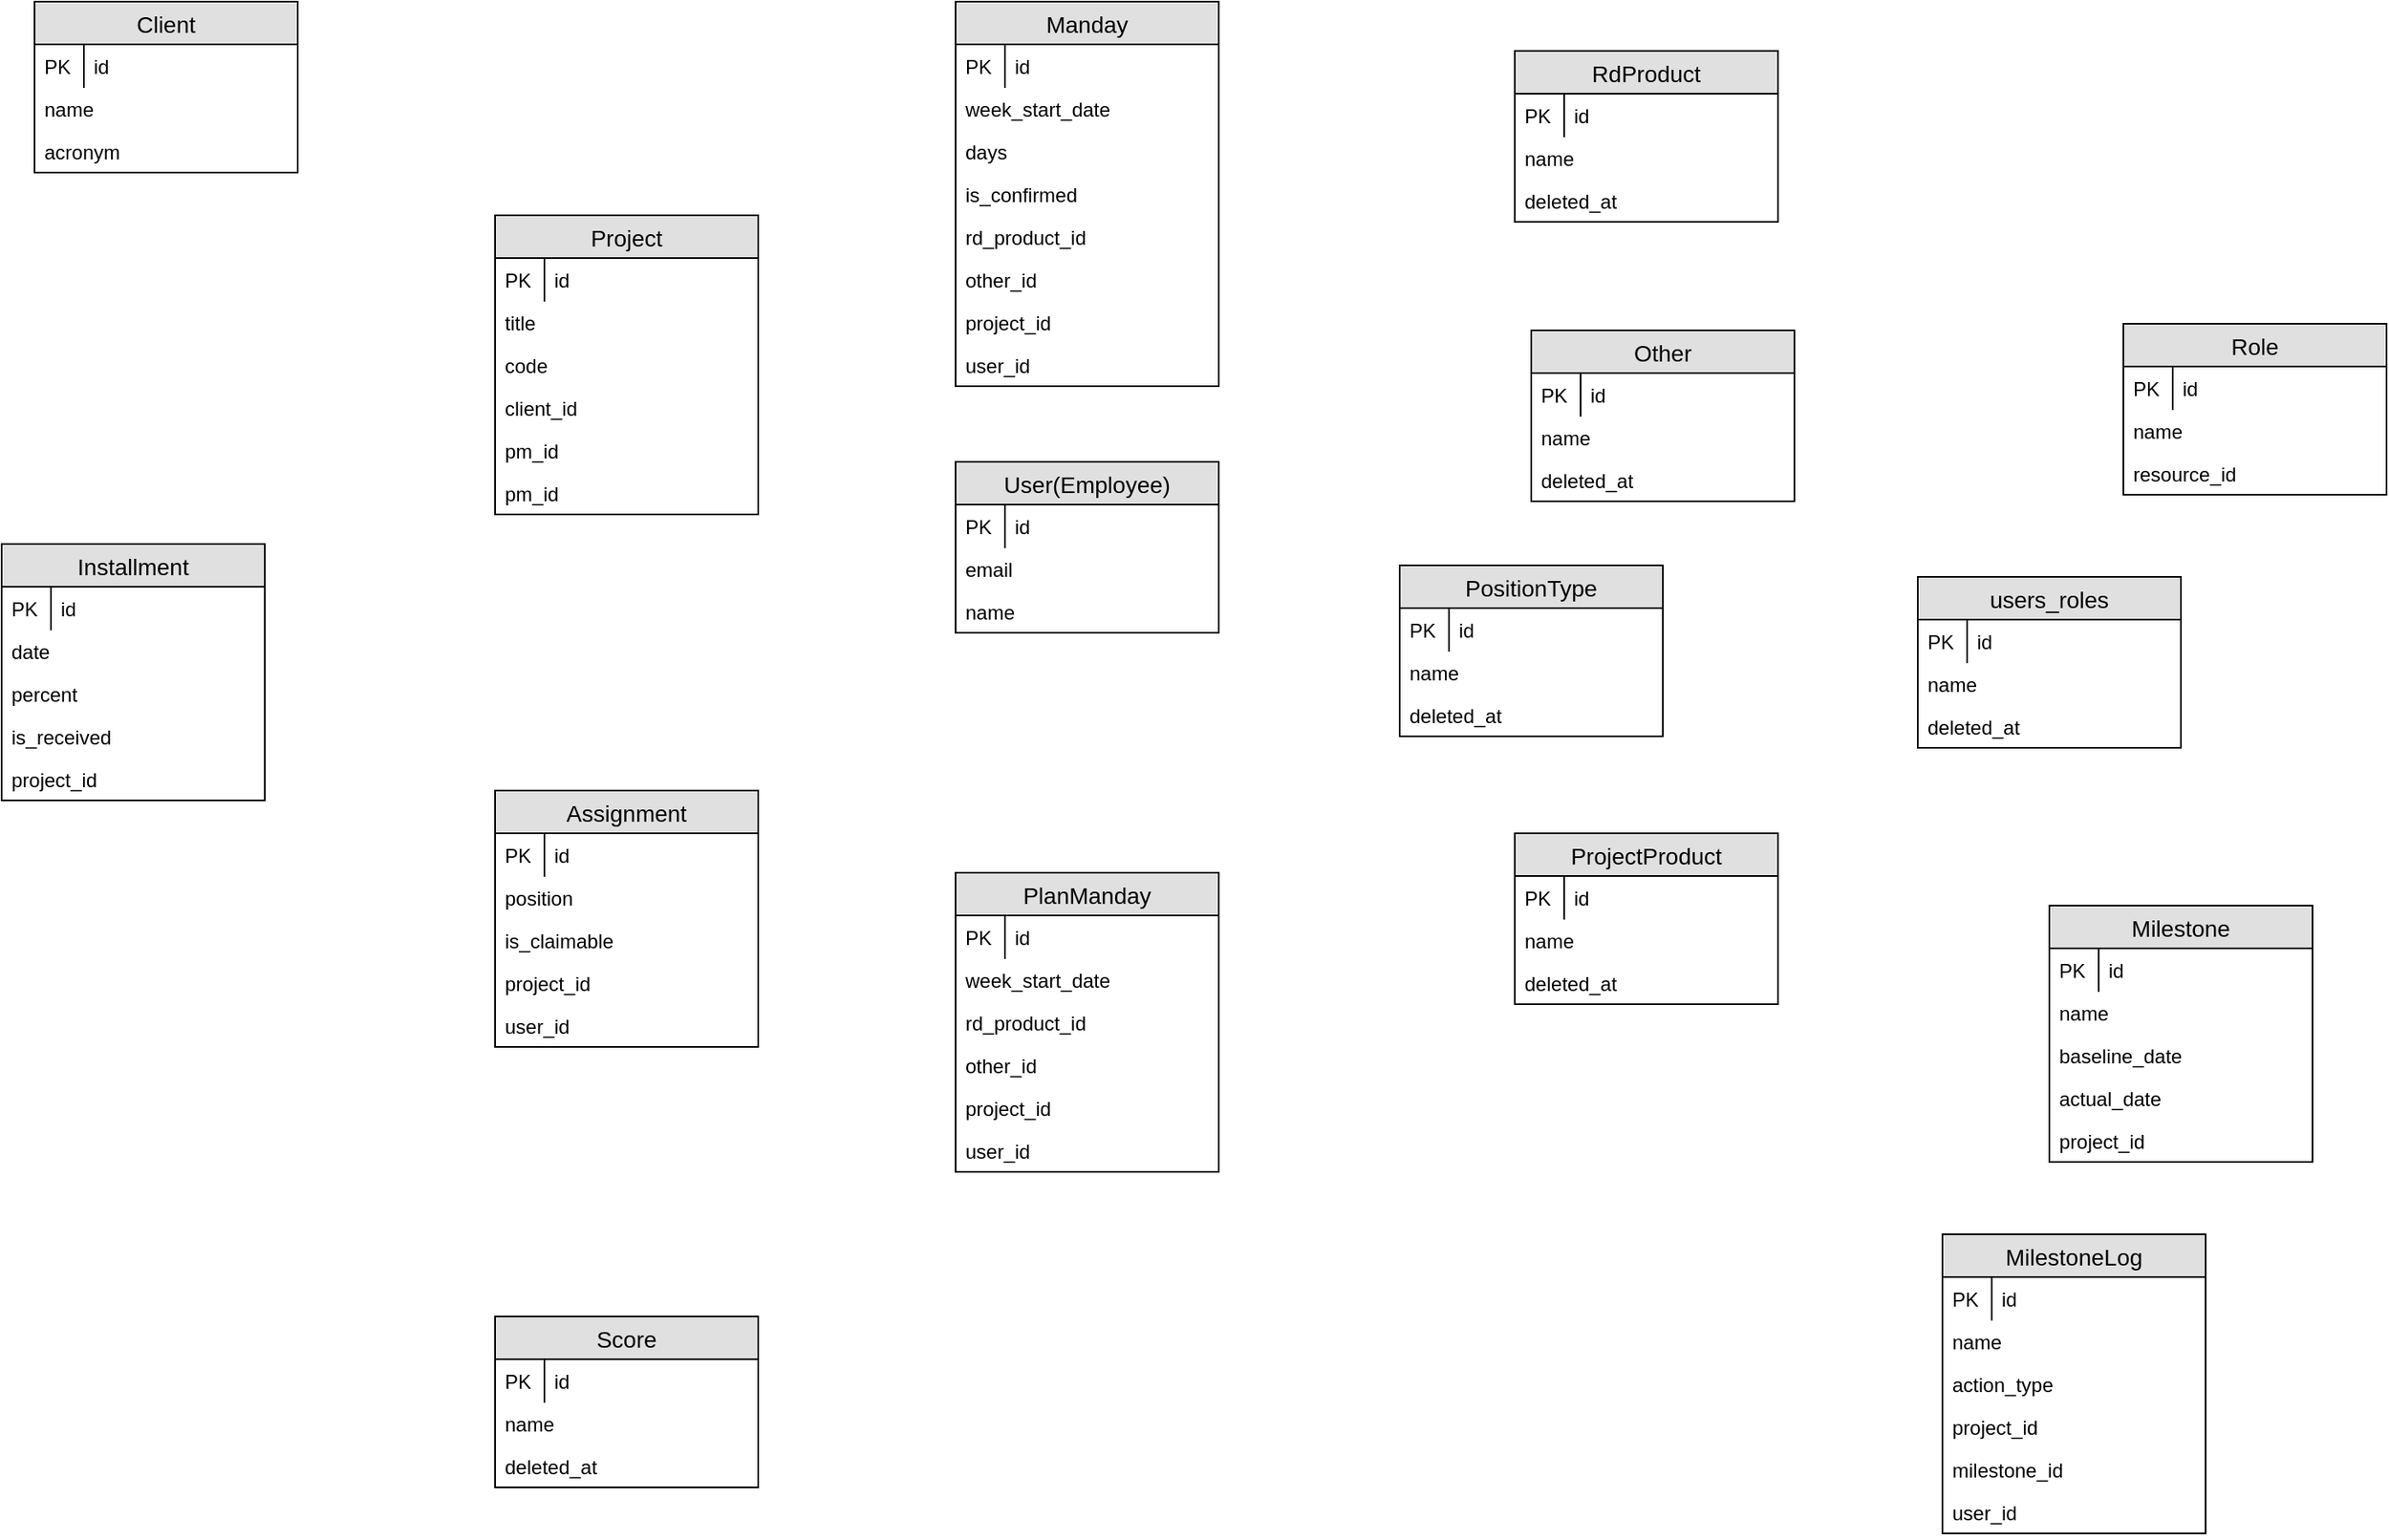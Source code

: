 <mxfile version="14.7.7" type="github">
  <diagram id="LU7qr5KETfUHQLSUwvvW" name="Page-1">
    <mxGraphModel dx="2489" dy="902" grid="1" gridSize="10" guides="1" tooltips="1" connect="1" arrows="1" fold="1" page="1" pageScale="1" pageWidth="850" pageHeight="1100" math="0" shadow="0">
      <root>
        <mxCell id="0" />
        <mxCell id="1" parent="0" />
        <mxCell id="HIGyn1x--3cgw_TzCDk_-16" value="Client" style="swimlane;fontStyle=0;childLayout=stackLayout;horizontal=1;startSize=26;fillColor=#e0e0e0;horizontalStack=0;resizeParent=1;resizeParentMax=0;resizeLast=0;collapsible=1;marginBottom=0;swimlaneFillColor=#ffffff;align=center;fontSize=14;" parent="1" vertex="1">
          <mxGeometry x="-800" y="40" width="160" height="104" as="geometry" />
        </mxCell>
        <mxCell id="HIGyn1x--3cgw_TzCDk_-17" value="id" style="shape=partialRectangle;top=0;left=0;right=0;bottom=0;align=left;verticalAlign=top;fillColor=none;spacingLeft=34;spacingRight=4;overflow=hidden;rotatable=0;points=[[0,0.5],[1,0.5]];portConstraint=eastwest;dropTarget=0;fontSize=12;" parent="HIGyn1x--3cgw_TzCDk_-16" vertex="1">
          <mxGeometry y="26" width="160" height="26" as="geometry" />
        </mxCell>
        <mxCell id="HIGyn1x--3cgw_TzCDk_-18" value="PK" style="shape=partialRectangle;top=0;left=0;bottom=0;fillColor=none;align=left;verticalAlign=top;spacingLeft=4;spacingRight=4;overflow=hidden;rotatable=0;points=[];portConstraint=eastwest;part=1;fontSize=12;" parent="HIGyn1x--3cgw_TzCDk_-17" vertex="1" connectable="0">
          <mxGeometry width="30" height="26" as="geometry" />
        </mxCell>
        <mxCell id="HIGyn1x--3cgw_TzCDk_-20" value="name" style="text;strokeColor=none;fillColor=none;spacingLeft=4;spacingRight=4;overflow=hidden;rotatable=0;points=[[0,0.5],[1,0.5]];portConstraint=eastwest;fontSize=12;" parent="HIGyn1x--3cgw_TzCDk_-16" vertex="1">
          <mxGeometry y="52" width="160" height="26" as="geometry" />
        </mxCell>
        <mxCell id="HIGyn1x--3cgw_TzCDk_-21" value="acronym" style="text;strokeColor=none;fillColor=none;spacingLeft=4;spacingRight=4;overflow=hidden;rotatable=0;points=[[0,0.5],[1,0.5]];portConstraint=eastwest;fontSize=12;" parent="HIGyn1x--3cgw_TzCDk_-16" vertex="1">
          <mxGeometry y="78" width="160" height="26" as="geometry" />
        </mxCell>
        <mxCell id="HIGyn1x--3cgw_TzCDk_-22" value="Project" style="swimlane;fontStyle=0;childLayout=stackLayout;horizontal=1;startSize=26;fillColor=#e0e0e0;horizontalStack=0;resizeParent=1;resizeParentMax=0;resizeLast=0;collapsible=1;marginBottom=0;swimlaneFillColor=#ffffff;align=center;fontSize=14;" parent="1" vertex="1">
          <mxGeometry x="-520" y="170" width="160" height="182" as="geometry" />
        </mxCell>
        <mxCell id="HIGyn1x--3cgw_TzCDk_-23" value="id" style="shape=partialRectangle;top=0;left=0;right=0;bottom=0;align=left;verticalAlign=top;fillColor=none;spacingLeft=34;spacingRight=4;overflow=hidden;rotatable=0;points=[[0,0.5],[1,0.5]];portConstraint=eastwest;dropTarget=0;fontSize=12;" parent="HIGyn1x--3cgw_TzCDk_-22" vertex="1">
          <mxGeometry y="26" width="160" height="26" as="geometry" />
        </mxCell>
        <mxCell id="HIGyn1x--3cgw_TzCDk_-24" value="PK" style="shape=partialRectangle;top=0;left=0;bottom=0;fillColor=none;align=left;verticalAlign=top;spacingLeft=4;spacingRight=4;overflow=hidden;rotatable=0;points=[];portConstraint=eastwest;part=1;fontSize=12;" parent="HIGyn1x--3cgw_TzCDk_-23" vertex="1" connectable="0">
          <mxGeometry width="30" height="26" as="geometry" />
        </mxCell>
        <mxCell id="HIGyn1x--3cgw_TzCDk_-25" value="title" style="text;strokeColor=none;fillColor=none;spacingLeft=4;spacingRight=4;overflow=hidden;rotatable=0;points=[[0,0.5],[1,0.5]];portConstraint=eastwest;fontSize=12;" parent="HIGyn1x--3cgw_TzCDk_-22" vertex="1">
          <mxGeometry y="52" width="160" height="26" as="geometry" />
        </mxCell>
        <mxCell id="KQWjIB-WpiB4UK7LnrpQ-69" value="code" style="text;strokeColor=none;fillColor=none;spacingLeft=4;spacingRight=4;overflow=hidden;rotatable=0;points=[[0,0.5],[1,0.5]];portConstraint=eastwest;fontSize=12;" vertex="1" parent="HIGyn1x--3cgw_TzCDk_-22">
          <mxGeometry y="78" width="160" height="26" as="geometry" />
        </mxCell>
        <mxCell id="HIGyn1x--3cgw_TzCDk_-26" value="client_id" style="text;strokeColor=none;fillColor=none;spacingLeft=4;spacingRight=4;overflow=hidden;rotatable=0;points=[[0,0.5],[1,0.5]];portConstraint=eastwest;fontSize=12;" parent="HIGyn1x--3cgw_TzCDk_-22" vertex="1">
          <mxGeometry y="104" width="160" height="26" as="geometry" />
        </mxCell>
        <mxCell id="KQWjIB-WpiB4UK7LnrpQ-128" value="pm_id" style="text;strokeColor=none;fillColor=none;spacingLeft=4;spacingRight=4;overflow=hidden;rotatable=0;points=[[0,0.5],[1,0.5]];portConstraint=eastwest;fontSize=12;" vertex="1" parent="HIGyn1x--3cgw_TzCDk_-22">
          <mxGeometry y="130" width="160" height="26" as="geometry" />
        </mxCell>
        <mxCell id="KQWjIB-WpiB4UK7LnrpQ-129" value="pm_id" style="text;strokeColor=none;fillColor=none;spacingLeft=4;spacingRight=4;overflow=hidden;rotatable=0;points=[[0,0.5],[1,0.5]];portConstraint=eastwest;fontSize=12;" vertex="1" parent="HIGyn1x--3cgw_TzCDk_-22">
          <mxGeometry y="156" width="160" height="26" as="geometry" />
        </mxCell>
        <mxCell id="HIGyn1x--3cgw_TzCDk_-27" value="User(Employee)" style="swimlane;fontStyle=0;childLayout=stackLayout;horizontal=1;startSize=26;fillColor=#e0e0e0;horizontalStack=0;resizeParent=1;resizeParentMax=0;resizeLast=0;collapsible=1;marginBottom=0;swimlaneFillColor=#ffffff;align=center;fontSize=14;" parent="1" vertex="1">
          <mxGeometry x="-240" y="320" width="160" height="104" as="geometry" />
        </mxCell>
        <mxCell id="HIGyn1x--3cgw_TzCDk_-28" value="id" style="shape=partialRectangle;top=0;left=0;right=0;bottom=0;align=left;verticalAlign=top;fillColor=none;spacingLeft=34;spacingRight=4;overflow=hidden;rotatable=0;points=[[0,0.5],[1,0.5]];portConstraint=eastwest;dropTarget=0;fontSize=12;" parent="HIGyn1x--3cgw_TzCDk_-27" vertex="1">
          <mxGeometry y="26" width="160" height="26" as="geometry" />
        </mxCell>
        <mxCell id="HIGyn1x--3cgw_TzCDk_-29" value="PK" style="shape=partialRectangle;top=0;left=0;bottom=0;fillColor=none;align=left;verticalAlign=top;spacingLeft=4;spacingRight=4;overflow=hidden;rotatable=0;points=[];portConstraint=eastwest;part=1;fontSize=12;" parent="HIGyn1x--3cgw_TzCDk_-28" vertex="1" connectable="0">
          <mxGeometry width="30" height="26" as="geometry" />
        </mxCell>
        <mxCell id="HIGyn1x--3cgw_TzCDk_-30" value="email" style="text;strokeColor=none;fillColor=none;spacingLeft=4;spacingRight=4;overflow=hidden;rotatable=0;points=[[0,0.5],[1,0.5]];portConstraint=eastwest;fontSize=12;" parent="HIGyn1x--3cgw_TzCDk_-27" vertex="1">
          <mxGeometry y="52" width="160" height="26" as="geometry" />
        </mxCell>
        <mxCell id="KQWjIB-WpiB4UK7LnrpQ-70" value="name" style="text;strokeColor=none;fillColor=none;spacingLeft=4;spacingRight=4;overflow=hidden;rotatable=0;points=[[0,0.5],[1,0.5]];portConstraint=eastwest;fontSize=12;" vertex="1" parent="HIGyn1x--3cgw_TzCDk_-27">
          <mxGeometry y="78" width="160" height="26" as="geometry" />
        </mxCell>
        <mxCell id="HIGyn1x--3cgw_TzCDk_-32" value="Installment" style="swimlane;fontStyle=0;childLayout=stackLayout;horizontal=1;startSize=26;fillColor=#e0e0e0;horizontalStack=0;resizeParent=1;resizeParentMax=0;resizeLast=0;collapsible=1;marginBottom=0;swimlaneFillColor=#ffffff;align=center;fontSize=14;" parent="1" vertex="1">
          <mxGeometry x="-820" y="370" width="160" height="156" as="geometry" />
        </mxCell>
        <mxCell id="HIGyn1x--3cgw_TzCDk_-33" value="id" style="shape=partialRectangle;top=0;left=0;right=0;bottom=0;align=left;verticalAlign=top;fillColor=none;spacingLeft=34;spacingRight=4;overflow=hidden;rotatable=0;points=[[0,0.5],[1,0.5]];portConstraint=eastwest;dropTarget=0;fontSize=12;" parent="HIGyn1x--3cgw_TzCDk_-32" vertex="1">
          <mxGeometry y="26" width="160" height="26" as="geometry" />
        </mxCell>
        <mxCell id="HIGyn1x--3cgw_TzCDk_-34" value="PK" style="shape=partialRectangle;top=0;left=0;bottom=0;fillColor=none;align=left;verticalAlign=top;spacingLeft=4;spacingRight=4;overflow=hidden;rotatable=0;points=[];portConstraint=eastwest;part=1;fontSize=12;" parent="HIGyn1x--3cgw_TzCDk_-33" vertex="1" connectable="0">
          <mxGeometry width="30" height="26" as="geometry" />
        </mxCell>
        <mxCell id="HIGyn1x--3cgw_TzCDk_-35" value="date" style="text;strokeColor=none;fillColor=none;spacingLeft=4;spacingRight=4;overflow=hidden;rotatable=0;points=[[0,0.5],[1,0.5]];portConstraint=eastwest;fontSize=12;" parent="HIGyn1x--3cgw_TzCDk_-32" vertex="1">
          <mxGeometry y="52" width="160" height="26" as="geometry" />
        </mxCell>
        <mxCell id="HIGyn1x--3cgw_TzCDk_-41" value="percent" style="text;strokeColor=none;fillColor=none;spacingLeft=4;spacingRight=4;overflow=hidden;rotatable=0;points=[[0,0.5],[1,0.5]];portConstraint=eastwest;fontSize=12;" parent="HIGyn1x--3cgw_TzCDk_-32" vertex="1">
          <mxGeometry y="78" width="160" height="26" as="geometry" />
        </mxCell>
        <mxCell id="KQWjIB-WpiB4UK7LnrpQ-130" value="is_received" style="text;strokeColor=none;fillColor=none;spacingLeft=4;spacingRight=4;overflow=hidden;rotatable=0;points=[[0,0.5],[1,0.5]];portConstraint=eastwest;fontSize=12;" vertex="1" parent="HIGyn1x--3cgw_TzCDk_-32">
          <mxGeometry y="104" width="160" height="26" as="geometry" />
        </mxCell>
        <mxCell id="G09FR3u84GHXjlmWy315-1" value="project_id" style="text;strokeColor=none;fillColor=none;spacingLeft=4;spacingRight=4;overflow=hidden;rotatable=0;points=[[0,0.5],[1,0.5]];portConstraint=eastwest;fontSize=12;" parent="HIGyn1x--3cgw_TzCDk_-32" vertex="1">
          <mxGeometry y="130" width="160" height="26" as="geometry" />
        </mxCell>
        <mxCell id="HIGyn1x--3cgw_TzCDk_-43" value="Manday" style="swimlane;fontStyle=0;childLayout=stackLayout;horizontal=1;startSize=26;fillColor=#e0e0e0;horizontalStack=0;resizeParent=1;resizeParentMax=0;resizeLast=0;collapsible=1;marginBottom=0;swimlaneFillColor=#ffffff;align=center;fontSize=14;" parent="1" vertex="1">
          <mxGeometry x="-240" y="40" width="160" height="234" as="geometry" />
        </mxCell>
        <mxCell id="HIGyn1x--3cgw_TzCDk_-44" value="id" style="shape=partialRectangle;top=0;left=0;right=0;bottom=0;align=left;verticalAlign=top;fillColor=none;spacingLeft=34;spacingRight=4;overflow=hidden;rotatable=0;points=[[0,0.5],[1,0.5]];portConstraint=eastwest;dropTarget=0;fontSize=12;" parent="HIGyn1x--3cgw_TzCDk_-43" vertex="1">
          <mxGeometry y="26" width="160" height="26" as="geometry" />
        </mxCell>
        <mxCell id="HIGyn1x--3cgw_TzCDk_-45" value="PK" style="shape=partialRectangle;top=0;left=0;bottom=0;fillColor=none;align=left;verticalAlign=top;spacingLeft=4;spacingRight=4;overflow=hidden;rotatable=0;points=[];portConstraint=eastwest;part=1;fontSize=12;" parent="HIGyn1x--3cgw_TzCDk_-44" vertex="1" connectable="0">
          <mxGeometry width="30" height="26" as="geometry" />
        </mxCell>
        <mxCell id="HIGyn1x--3cgw_TzCDk_-46" value="week_start_date" style="text;strokeColor=none;fillColor=none;spacingLeft=4;spacingRight=4;overflow=hidden;rotatable=0;points=[[0,0.5],[1,0.5]];portConstraint=eastwest;fontSize=12;" parent="HIGyn1x--3cgw_TzCDk_-43" vertex="1">
          <mxGeometry y="52" width="160" height="26" as="geometry" />
        </mxCell>
        <mxCell id="KQWjIB-WpiB4UK7LnrpQ-131" value="days" style="text;strokeColor=none;fillColor=none;spacingLeft=4;spacingRight=4;overflow=hidden;rotatable=0;points=[[0,0.5],[1,0.5]];portConstraint=eastwest;fontSize=12;" vertex="1" parent="HIGyn1x--3cgw_TzCDk_-43">
          <mxGeometry y="78" width="160" height="26" as="geometry" />
        </mxCell>
        <mxCell id="KQWjIB-WpiB4UK7LnrpQ-132" value="is_confirmed" style="text;strokeColor=none;fillColor=none;spacingLeft=4;spacingRight=4;overflow=hidden;rotatable=0;points=[[0,0.5],[1,0.5]];portConstraint=eastwest;fontSize=12;" vertex="1" parent="HIGyn1x--3cgw_TzCDk_-43">
          <mxGeometry y="104" width="160" height="26" as="geometry" />
        </mxCell>
        <mxCell id="HIGyn1x--3cgw_TzCDk_-47" value="rd_product_id" style="text;strokeColor=none;fillColor=none;spacingLeft=4;spacingRight=4;overflow=hidden;rotatable=0;points=[[0,0.5],[1,0.5]];portConstraint=eastwest;fontSize=12;" parent="HIGyn1x--3cgw_TzCDk_-43" vertex="1">
          <mxGeometry y="130" width="160" height="26" as="geometry" />
        </mxCell>
        <mxCell id="KQWjIB-WpiB4UK7LnrpQ-72" value="other_id" style="text;strokeColor=none;fillColor=none;spacingLeft=4;spacingRight=4;overflow=hidden;rotatable=0;points=[[0,0.5],[1,0.5]];portConstraint=eastwest;fontSize=12;" vertex="1" parent="HIGyn1x--3cgw_TzCDk_-43">
          <mxGeometry y="156" width="160" height="26" as="geometry" />
        </mxCell>
        <mxCell id="HIGyn1x--3cgw_TzCDk_-48" value="project_id" style="text;strokeColor=none;fillColor=none;spacingLeft=4;spacingRight=4;overflow=hidden;rotatable=0;points=[[0,0.5],[1,0.5]];portConstraint=eastwest;fontSize=12;" parent="HIGyn1x--3cgw_TzCDk_-43" vertex="1">
          <mxGeometry y="182" width="160" height="26" as="geometry" />
        </mxCell>
        <mxCell id="HIGyn1x--3cgw_TzCDk_-51" value="user_id" style="text;strokeColor=none;fillColor=none;spacingLeft=4;spacingRight=4;overflow=hidden;rotatable=0;points=[[0,0.5],[1,0.5]];portConstraint=eastwest;fontSize=12;" parent="HIGyn1x--3cgw_TzCDk_-43" vertex="1">
          <mxGeometry y="208" width="160" height="26" as="geometry" />
        </mxCell>
        <mxCell id="HIGyn1x--3cgw_TzCDk_-55" value="Assignment" style="swimlane;fontStyle=0;childLayout=stackLayout;horizontal=1;startSize=26;fillColor=#e0e0e0;horizontalStack=0;resizeParent=1;resizeParentMax=0;resizeLast=0;collapsible=1;marginBottom=0;swimlaneFillColor=#ffffff;align=center;fontSize=14;" parent="1" vertex="1">
          <mxGeometry x="-520" y="520" width="160" height="156" as="geometry" />
        </mxCell>
        <mxCell id="HIGyn1x--3cgw_TzCDk_-56" value="id" style="shape=partialRectangle;top=0;left=0;right=0;bottom=0;align=left;verticalAlign=top;fillColor=none;spacingLeft=34;spacingRight=4;overflow=hidden;rotatable=0;points=[[0,0.5],[1,0.5]];portConstraint=eastwest;dropTarget=0;fontSize=12;" parent="HIGyn1x--3cgw_TzCDk_-55" vertex="1">
          <mxGeometry y="26" width="160" height="26" as="geometry" />
        </mxCell>
        <mxCell id="HIGyn1x--3cgw_TzCDk_-57" value="PK" style="shape=partialRectangle;top=0;left=0;bottom=0;fillColor=none;align=left;verticalAlign=top;spacingLeft=4;spacingRight=4;overflow=hidden;rotatable=0;points=[];portConstraint=eastwest;part=1;fontSize=12;" parent="HIGyn1x--3cgw_TzCDk_-56" vertex="1" connectable="0">
          <mxGeometry width="30" height="26" as="geometry" />
        </mxCell>
        <mxCell id="HIGyn1x--3cgw_TzCDk_-58" value="position" style="text;strokeColor=none;fillColor=none;spacingLeft=4;spacingRight=4;overflow=hidden;rotatable=0;points=[[0,0.5],[1,0.5]];portConstraint=eastwest;fontSize=12;" parent="HIGyn1x--3cgw_TzCDk_-55" vertex="1">
          <mxGeometry y="52" width="160" height="26" as="geometry" />
        </mxCell>
        <mxCell id="KQWjIB-WpiB4UK7LnrpQ-71" value="is_claimable" style="text;strokeColor=none;fillColor=none;spacingLeft=4;spacingRight=4;overflow=hidden;rotatable=0;points=[[0,0.5],[1,0.5]];portConstraint=eastwest;fontSize=12;" vertex="1" parent="HIGyn1x--3cgw_TzCDk_-55">
          <mxGeometry y="78" width="160" height="26" as="geometry" />
        </mxCell>
        <mxCell id="HIGyn1x--3cgw_TzCDk_-60" value="project_id" style="text;strokeColor=none;fillColor=none;spacingLeft=4;spacingRight=4;overflow=hidden;rotatable=0;points=[[0,0.5],[1,0.5]];portConstraint=eastwest;fontSize=12;" parent="HIGyn1x--3cgw_TzCDk_-55" vertex="1">
          <mxGeometry y="104" width="160" height="26" as="geometry" />
        </mxCell>
        <mxCell id="HIGyn1x--3cgw_TzCDk_-61" value="user_id" style="text;strokeColor=none;fillColor=none;spacingLeft=4;spacingRight=4;overflow=hidden;rotatable=0;points=[[0,0.5],[1,0.5]];portConstraint=eastwest;fontSize=12;" parent="HIGyn1x--3cgw_TzCDk_-55" vertex="1">
          <mxGeometry y="130" width="160" height="26" as="geometry" />
        </mxCell>
        <mxCell id="KQWjIB-WpiB4UK7LnrpQ-73" value="PlanManday" style="swimlane;fontStyle=0;childLayout=stackLayout;horizontal=1;startSize=26;fillColor=#e0e0e0;horizontalStack=0;resizeParent=1;resizeParentMax=0;resizeLast=0;collapsible=1;marginBottom=0;swimlaneFillColor=#ffffff;align=center;fontSize=14;" vertex="1" parent="1">
          <mxGeometry x="-240" y="570" width="160" height="182" as="geometry" />
        </mxCell>
        <mxCell id="KQWjIB-WpiB4UK7LnrpQ-74" value="id" style="shape=partialRectangle;top=0;left=0;right=0;bottom=0;align=left;verticalAlign=top;fillColor=none;spacingLeft=34;spacingRight=4;overflow=hidden;rotatable=0;points=[[0,0.5],[1,0.5]];portConstraint=eastwest;dropTarget=0;fontSize=12;" vertex="1" parent="KQWjIB-WpiB4UK7LnrpQ-73">
          <mxGeometry y="26" width="160" height="26" as="geometry" />
        </mxCell>
        <mxCell id="KQWjIB-WpiB4UK7LnrpQ-75" value="PK" style="shape=partialRectangle;top=0;left=0;bottom=0;fillColor=none;align=left;verticalAlign=top;spacingLeft=4;spacingRight=4;overflow=hidden;rotatable=0;points=[];portConstraint=eastwest;part=1;fontSize=12;" vertex="1" connectable="0" parent="KQWjIB-WpiB4UK7LnrpQ-74">
          <mxGeometry width="30" height="26" as="geometry" />
        </mxCell>
        <mxCell id="KQWjIB-WpiB4UK7LnrpQ-76" value="week_start_date" style="text;strokeColor=none;fillColor=none;spacingLeft=4;spacingRight=4;overflow=hidden;rotatable=0;points=[[0,0.5],[1,0.5]];portConstraint=eastwest;fontSize=12;" vertex="1" parent="KQWjIB-WpiB4UK7LnrpQ-73">
          <mxGeometry y="52" width="160" height="26" as="geometry" />
        </mxCell>
        <mxCell id="KQWjIB-WpiB4UK7LnrpQ-77" value="rd_product_id" style="text;strokeColor=none;fillColor=none;spacingLeft=4;spacingRight=4;overflow=hidden;rotatable=0;points=[[0,0.5],[1,0.5]];portConstraint=eastwest;fontSize=12;" vertex="1" parent="KQWjIB-WpiB4UK7LnrpQ-73">
          <mxGeometry y="78" width="160" height="26" as="geometry" />
        </mxCell>
        <mxCell id="KQWjIB-WpiB4UK7LnrpQ-78" value="other_id" style="text;strokeColor=none;fillColor=none;spacingLeft=4;spacingRight=4;overflow=hidden;rotatable=0;points=[[0,0.5],[1,0.5]];portConstraint=eastwest;fontSize=12;" vertex="1" parent="KQWjIB-WpiB4UK7LnrpQ-73">
          <mxGeometry y="104" width="160" height="26" as="geometry" />
        </mxCell>
        <mxCell id="KQWjIB-WpiB4UK7LnrpQ-79" value="project_id" style="text;strokeColor=none;fillColor=none;spacingLeft=4;spacingRight=4;overflow=hidden;rotatable=0;points=[[0,0.5],[1,0.5]];portConstraint=eastwest;fontSize=12;" vertex="1" parent="KQWjIB-WpiB4UK7LnrpQ-73">
          <mxGeometry y="130" width="160" height="26" as="geometry" />
        </mxCell>
        <mxCell id="KQWjIB-WpiB4UK7LnrpQ-80" value="user_id" style="text;strokeColor=none;fillColor=none;spacingLeft=4;spacingRight=4;overflow=hidden;rotatable=0;points=[[0,0.5],[1,0.5]];portConstraint=eastwest;fontSize=12;" vertex="1" parent="KQWjIB-WpiB4UK7LnrpQ-73">
          <mxGeometry y="156" width="160" height="26" as="geometry" />
        </mxCell>
        <mxCell id="KQWjIB-WpiB4UK7LnrpQ-81" value="RdProduct" style="swimlane;fontStyle=0;childLayout=stackLayout;horizontal=1;startSize=26;fillColor=#e0e0e0;horizontalStack=0;resizeParent=1;resizeParentMax=0;resizeLast=0;collapsible=1;marginBottom=0;swimlaneFillColor=#ffffff;align=center;fontSize=14;" vertex="1" parent="1">
          <mxGeometry x="100" y="70" width="160" height="104" as="geometry" />
        </mxCell>
        <mxCell id="KQWjIB-WpiB4UK7LnrpQ-82" value="id" style="shape=partialRectangle;top=0;left=0;right=0;bottom=0;align=left;verticalAlign=top;fillColor=none;spacingLeft=34;spacingRight=4;overflow=hidden;rotatable=0;points=[[0,0.5],[1,0.5]];portConstraint=eastwest;dropTarget=0;fontSize=12;" vertex="1" parent="KQWjIB-WpiB4UK7LnrpQ-81">
          <mxGeometry y="26" width="160" height="26" as="geometry" />
        </mxCell>
        <mxCell id="KQWjIB-WpiB4UK7LnrpQ-83" value="PK" style="shape=partialRectangle;top=0;left=0;bottom=0;fillColor=none;align=left;verticalAlign=top;spacingLeft=4;spacingRight=4;overflow=hidden;rotatable=0;points=[];portConstraint=eastwest;part=1;fontSize=12;" vertex="1" connectable="0" parent="KQWjIB-WpiB4UK7LnrpQ-82">
          <mxGeometry width="30" height="26" as="geometry" />
        </mxCell>
        <mxCell id="KQWjIB-WpiB4UK7LnrpQ-84" value="name" style="text;strokeColor=none;fillColor=none;spacingLeft=4;spacingRight=4;overflow=hidden;rotatable=0;points=[[0,0.5],[1,0.5]];portConstraint=eastwest;fontSize=12;" vertex="1" parent="KQWjIB-WpiB4UK7LnrpQ-81">
          <mxGeometry y="52" width="160" height="26" as="geometry" />
        </mxCell>
        <mxCell id="KQWjIB-WpiB4UK7LnrpQ-85" value="deleted_at" style="text;strokeColor=none;fillColor=none;spacingLeft=4;spacingRight=4;overflow=hidden;rotatable=0;points=[[0,0.5],[1,0.5]];portConstraint=eastwest;fontSize=12;" vertex="1" parent="KQWjIB-WpiB4UK7LnrpQ-81">
          <mxGeometry y="78" width="160" height="26" as="geometry" />
        </mxCell>
        <mxCell id="KQWjIB-WpiB4UK7LnrpQ-88" value="Other" style="swimlane;fontStyle=0;childLayout=stackLayout;horizontal=1;startSize=26;fillColor=#e0e0e0;horizontalStack=0;resizeParent=1;resizeParentMax=0;resizeLast=0;collapsible=1;marginBottom=0;swimlaneFillColor=#ffffff;align=center;fontSize=14;" vertex="1" parent="1">
          <mxGeometry x="110" y="240" width="160" height="104" as="geometry" />
        </mxCell>
        <mxCell id="KQWjIB-WpiB4UK7LnrpQ-89" value="id" style="shape=partialRectangle;top=0;left=0;right=0;bottom=0;align=left;verticalAlign=top;fillColor=none;spacingLeft=34;spacingRight=4;overflow=hidden;rotatable=0;points=[[0,0.5],[1,0.5]];portConstraint=eastwest;dropTarget=0;fontSize=12;" vertex="1" parent="KQWjIB-WpiB4UK7LnrpQ-88">
          <mxGeometry y="26" width="160" height="26" as="geometry" />
        </mxCell>
        <mxCell id="KQWjIB-WpiB4UK7LnrpQ-90" value="PK" style="shape=partialRectangle;top=0;left=0;bottom=0;fillColor=none;align=left;verticalAlign=top;spacingLeft=4;spacingRight=4;overflow=hidden;rotatable=0;points=[];portConstraint=eastwest;part=1;fontSize=12;" vertex="1" connectable="0" parent="KQWjIB-WpiB4UK7LnrpQ-89">
          <mxGeometry width="30" height="26" as="geometry" />
        </mxCell>
        <mxCell id="KQWjIB-WpiB4UK7LnrpQ-91" value="name" style="text;strokeColor=none;fillColor=none;spacingLeft=4;spacingRight=4;overflow=hidden;rotatable=0;points=[[0,0.5],[1,0.5]];portConstraint=eastwest;fontSize=12;" vertex="1" parent="KQWjIB-WpiB4UK7LnrpQ-88">
          <mxGeometry y="52" width="160" height="26" as="geometry" />
        </mxCell>
        <mxCell id="KQWjIB-WpiB4UK7LnrpQ-92" value="deleted_at" style="text;strokeColor=none;fillColor=none;spacingLeft=4;spacingRight=4;overflow=hidden;rotatable=0;points=[[0,0.5],[1,0.5]];portConstraint=eastwest;fontSize=12;" vertex="1" parent="KQWjIB-WpiB4UK7LnrpQ-88">
          <mxGeometry y="78" width="160" height="26" as="geometry" />
        </mxCell>
        <mxCell id="KQWjIB-WpiB4UK7LnrpQ-93" value="ProjectProduct" style="swimlane;fontStyle=0;childLayout=stackLayout;horizontal=1;startSize=26;fillColor=#e0e0e0;horizontalStack=0;resizeParent=1;resizeParentMax=0;resizeLast=0;collapsible=1;marginBottom=0;swimlaneFillColor=#ffffff;align=center;fontSize=14;" vertex="1" parent="1">
          <mxGeometry x="100" y="546" width="160" height="104" as="geometry" />
        </mxCell>
        <mxCell id="KQWjIB-WpiB4UK7LnrpQ-94" value="id" style="shape=partialRectangle;top=0;left=0;right=0;bottom=0;align=left;verticalAlign=top;fillColor=none;spacingLeft=34;spacingRight=4;overflow=hidden;rotatable=0;points=[[0,0.5],[1,0.5]];portConstraint=eastwest;dropTarget=0;fontSize=12;" vertex="1" parent="KQWjIB-WpiB4UK7LnrpQ-93">
          <mxGeometry y="26" width="160" height="26" as="geometry" />
        </mxCell>
        <mxCell id="KQWjIB-WpiB4UK7LnrpQ-95" value="PK" style="shape=partialRectangle;top=0;left=0;bottom=0;fillColor=none;align=left;verticalAlign=top;spacingLeft=4;spacingRight=4;overflow=hidden;rotatable=0;points=[];portConstraint=eastwest;part=1;fontSize=12;" vertex="1" connectable="0" parent="KQWjIB-WpiB4UK7LnrpQ-94">
          <mxGeometry width="30" height="26" as="geometry" />
        </mxCell>
        <mxCell id="KQWjIB-WpiB4UK7LnrpQ-96" value="name" style="text;strokeColor=none;fillColor=none;spacingLeft=4;spacingRight=4;overflow=hidden;rotatable=0;points=[[0,0.5],[1,0.5]];portConstraint=eastwest;fontSize=12;" vertex="1" parent="KQWjIB-WpiB4UK7LnrpQ-93">
          <mxGeometry y="52" width="160" height="26" as="geometry" />
        </mxCell>
        <mxCell id="KQWjIB-WpiB4UK7LnrpQ-97" value="deleted_at" style="text;strokeColor=none;fillColor=none;spacingLeft=4;spacingRight=4;overflow=hidden;rotatable=0;points=[[0,0.5],[1,0.5]];portConstraint=eastwest;fontSize=12;" vertex="1" parent="KQWjIB-WpiB4UK7LnrpQ-93">
          <mxGeometry y="78" width="160" height="26" as="geometry" />
        </mxCell>
        <mxCell id="KQWjIB-WpiB4UK7LnrpQ-98" value="Score" style="swimlane;fontStyle=0;childLayout=stackLayout;horizontal=1;startSize=26;fillColor=#e0e0e0;horizontalStack=0;resizeParent=1;resizeParentMax=0;resizeLast=0;collapsible=1;marginBottom=0;swimlaneFillColor=#ffffff;align=center;fontSize=14;" vertex="1" parent="1">
          <mxGeometry x="-520" y="840" width="160" height="104" as="geometry" />
        </mxCell>
        <mxCell id="KQWjIB-WpiB4UK7LnrpQ-99" value="id" style="shape=partialRectangle;top=0;left=0;right=0;bottom=0;align=left;verticalAlign=top;fillColor=none;spacingLeft=34;spacingRight=4;overflow=hidden;rotatable=0;points=[[0,0.5],[1,0.5]];portConstraint=eastwest;dropTarget=0;fontSize=12;" vertex="1" parent="KQWjIB-WpiB4UK7LnrpQ-98">
          <mxGeometry y="26" width="160" height="26" as="geometry" />
        </mxCell>
        <mxCell id="KQWjIB-WpiB4UK7LnrpQ-100" value="PK" style="shape=partialRectangle;top=0;left=0;bottom=0;fillColor=none;align=left;verticalAlign=top;spacingLeft=4;spacingRight=4;overflow=hidden;rotatable=0;points=[];portConstraint=eastwest;part=1;fontSize=12;" vertex="1" connectable="0" parent="KQWjIB-WpiB4UK7LnrpQ-99">
          <mxGeometry width="30" height="26" as="geometry" />
        </mxCell>
        <mxCell id="KQWjIB-WpiB4UK7LnrpQ-101" value="name" style="text;strokeColor=none;fillColor=none;spacingLeft=4;spacingRight=4;overflow=hidden;rotatable=0;points=[[0,0.5],[1,0.5]];portConstraint=eastwest;fontSize=12;" vertex="1" parent="KQWjIB-WpiB4UK7LnrpQ-98">
          <mxGeometry y="52" width="160" height="26" as="geometry" />
        </mxCell>
        <mxCell id="KQWjIB-WpiB4UK7LnrpQ-102" value="deleted_at" style="text;strokeColor=none;fillColor=none;spacingLeft=4;spacingRight=4;overflow=hidden;rotatable=0;points=[[0,0.5],[1,0.5]];portConstraint=eastwest;fontSize=12;" vertex="1" parent="KQWjIB-WpiB4UK7LnrpQ-98">
          <mxGeometry y="78" width="160" height="26" as="geometry" />
        </mxCell>
        <mxCell id="KQWjIB-WpiB4UK7LnrpQ-103" value="PositionType" style="swimlane;fontStyle=0;childLayout=stackLayout;horizontal=1;startSize=26;fillColor=#e0e0e0;horizontalStack=0;resizeParent=1;resizeParentMax=0;resizeLast=0;collapsible=1;marginBottom=0;swimlaneFillColor=#ffffff;align=center;fontSize=14;" vertex="1" parent="1">
          <mxGeometry x="30" y="383" width="160" height="104" as="geometry" />
        </mxCell>
        <mxCell id="KQWjIB-WpiB4UK7LnrpQ-104" value="id" style="shape=partialRectangle;top=0;left=0;right=0;bottom=0;align=left;verticalAlign=top;fillColor=none;spacingLeft=34;spacingRight=4;overflow=hidden;rotatable=0;points=[[0,0.5],[1,0.5]];portConstraint=eastwest;dropTarget=0;fontSize=12;" vertex="1" parent="KQWjIB-WpiB4UK7LnrpQ-103">
          <mxGeometry y="26" width="160" height="26" as="geometry" />
        </mxCell>
        <mxCell id="KQWjIB-WpiB4UK7LnrpQ-105" value="PK" style="shape=partialRectangle;top=0;left=0;bottom=0;fillColor=none;align=left;verticalAlign=top;spacingLeft=4;spacingRight=4;overflow=hidden;rotatable=0;points=[];portConstraint=eastwest;part=1;fontSize=12;" vertex="1" connectable="0" parent="KQWjIB-WpiB4UK7LnrpQ-104">
          <mxGeometry width="30" height="26" as="geometry" />
        </mxCell>
        <mxCell id="KQWjIB-WpiB4UK7LnrpQ-106" value="name" style="text;strokeColor=none;fillColor=none;spacingLeft=4;spacingRight=4;overflow=hidden;rotatable=0;points=[[0,0.5],[1,0.5]];portConstraint=eastwest;fontSize=12;" vertex="1" parent="KQWjIB-WpiB4UK7LnrpQ-103">
          <mxGeometry y="52" width="160" height="26" as="geometry" />
        </mxCell>
        <mxCell id="KQWjIB-WpiB4UK7LnrpQ-107" value="deleted_at" style="text;strokeColor=none;fillColor=none;spacingLeft=4;spacingRight=4;overflow=hidden;rotatable=0;points=[[0,0.5],[1,0.5]];portConstraint=eastwest;fontSize=12;" vertex="1" parent="KQWjIB-WpiB4UK7LnrpQ-103">
          <mxGeometry y="78" width="160" height="26" as="geometry" />
        </mxCell>
        <mxCell id="KQWjIB-WpiB4UK7LnrpQ-108" value="users_roles" style="swimlane;fontStyle=0;childLayout=stackLayout;horizontal=1;startSize=26;fillColor=#e0e0e0;horizontalStack=0;resizeParent=1;resizeParentMax=0;resizeLast=0;collapsible=1;marginBottom=0;swimlaneFillColor=#ffffff;align=center;fontSize=14;" vertex="1" parent="1">
          <mxGeometry x="345" y="390" width="160" height="104" as="geometry" />
        </mxCell>
        <mxCell id="KQWjIB-WpiB4UK7LnrpQ-109" value="id" style="shape=partialRectangle;top=0;left=0;right=0;bottom=0;align=left;verticalAlign=top;fillColor=none;spacingLeft=34;spacingRight=4;overflow=hidden;rotatable=0;points=[[0,0.5],[1,0.5]];portConstraint=eastwest;dropTarget=0;fontSize=12;" vertex="1" parent="KQWjIB-WpiB4UK7LnrpQ-108">
          <mxGeometry y="26" width="160" height="26" as="geometry" />
        </mxCell>
        <mxCell id="KQWjIB-WpiB4UK7LnrpQ-110" value="PK" style="shape=partialRectangle;top=0;left=0;bottom=0;fillColor=none;align=left;verticalAlign=top;spacingLeft=4;spacingRight=4;overflow=hidden;rotatable=0;points=[];portConstraint=eastwest;part=1;fontSize=12;" vertex="1" connectable="0" parent="KQWjIB-WpiB4UK7LnrpQ-109">
          <mxGeometry width="30" height="26" as="geometry" />
        </mxCell>
        <mxCell id="KQWjIB-WpiB4UK7LnrpQ-111" value="name" style="text;strokeColor=none;fillColor=none;spacingLeft=4;spacingRight=4;overflow=hidden;rotatable=0;points=[[0,0.5],[1,0.5]];portConstraint=eastwest;fontSize=12;" vertex="1" parent="KQWjIB-WpiB4UK7LnrpQ-108">
          <mxGeometry y="52" width="160" height="26" as="geometry" />
        </mxCell>
        <mxCell id="KQWjIB-WpiB4UK7LnrpQ-112" value="deleted_at" style="text;strokeColor=none;fillColor=none;spacingLeft=4;spacingRight=4;overflow=hidden;rotatable=0;points=[[0,0.5],[1,0.5]];portConstraint=eastwest;fontSize=12;" vertex="1" parent="KQWjIB-WpiB4UK7LnrpQ-108">
          <mxGeometry y="78" width="160" height="26" as="geometry" />
        </mxCell>
        <mxCell id="KQWjIB-WpiB4UK7LnrpQ-113" value="Role" style="swimlane;fontStyle=0;childLayout=stackLayout;horizontal=1;startSize=26;fillColor=#e0e0e0;horizontalStack=0;resizeParent=1;resizeParentMax=0;resizeLast=0;collapsible=1;marginBottom=0;swimlaneFillColor=#ffffff;align=center;fontSize=14;" vertex="1" parent="1">
          <mxGeometry x="470" y="236" width="160" height="104" as="geometry" />
        </mxCell>
        <mxCell id="KQWjIB-WpiB4UK7LnrpQ-114" value="id" style="shape=partialRectangle;top=0;left=0;right=0;bottom=0;align=left;verticalAlign=top;fillColor=none;spacingLeft=34;spacingRight=4;overflow=hidden;rotatable=0;points=[[0,0.5],[1,0.5]];portConstraint=eastwest;dropTarget=0;fontSize=12;" vertex="1" parent="KQWjIB-WpiB4UK7LnrpQ-113">
          <mxGeometry y="26" width="160" height="26" as="geometry" />
        </mxCell>
        <mxCell id="KQWjIB-WpiB4UK7LnrpQ-115" value="PK" style="shape=partialRectangle;top=0;left=0;bottom=0;fillColor=none;align=left;verticalAlign=top;spacingLeft=4;spacingRight=4;overflow=hidden;rotatable=0;points=[];portConstraint=eastwest;part=1;fontSize=12;" vertex="1" connectable="0" parent="KQWjIB-WpiB4UK7LnrpQ-114">
          <mxGeometry width="30" height="26" as="geometry" />
        </mxCell>
        <mxCell id="KQWjIB-WpiB4UK7LnrpQ-116" value="name" style="text;strokeColor=none;fillColor=none;spacingLeft=4;spacingRight=4;overflow=hidden;rotatable=0;points=[[0,0.5],[1,0.5]];portConstraint=eastwest;fontSize=12;" vertex="1" parent="KQWjIB-WpiB4UK7LnrpQ-113">
          <mxGeometry y="52" width="160" height="26" as="geometry" />
        </mxCell>
        <mxCell id="KQWjIB-WpiB4UK7LnrpQ-117" value="resource_id" style="text;strokeColor=none;fillColor=none;spacingLeft=4;spacingRight=4;overflow=hidden;rotatable=0;points=[[0,0.5],[1,0.5]];portConstraint=eastwest;fontSize=12;" vertex="1" parent="KQWjIB-WpiB4UK7LnrpQ-113">
          <mxGeometry y="78" width="160" height="26" as="geometry" />
        </mxCell>
        <mxCell id="KQWjIB-WpiB4UK7LnrpQ-118" value="Milestone" style="swimlane;fontStyle=0;childLayout=stackLayout;horizontal=1;startSize=26;fillColor=#e0e0e0;horizontalStack=0;resizeParent=1;resizeParentMax=0;resizeLast=0;collapsible=1;marginBottom=0;swimlaneFillColor=#ffffff;align=center;fontSize=14;" vertex="1" parent="1">
          <mxGeometry x="425" y="590" width="160" height="156" as="geometry" />
        </mxCell>
        <mxCell id="KQWjIB-WpiB4UK7LnrpQ-119" value="id" style="shape=partialRectangle;top=0;left=0;right=0;bottom=0;align=left;verticalAlign=top;fillColor=none;spacingLeft=34;spacingRight=4;overflow=hidden;rotatable=0;points=[[0,0.5],[1,0.5]];portConstraint=eastwest;dropTarget=0;fontSize=12;" vertex="1" parent="KQWjIB-WpiB4UK7LnrpQ-118">
          <mxGeometry y="26" width="160" height="26" as="geometry" />
        </mxCell>
        <mxCell id="KQWjIB-WpiB4UK7LnrpQ-120" value="PK" style="shape=partialRectangle;top=0;left=0;bottom=0;fillColor=none;align=left;verticalAlign=top;spacingLeft=4;spacingRight=4;overflow=hidden;rotatable=0;points=[];portConstraint=eastwest;part=1;fontSize=12;" vertex="1" connectable="0" parent="KQWjIB-WpiB4UK7LnrpQ-119">
          <mxGeometry width="30" height="26" as="geometry" />
        </mxCell>
        <mxCell id="KQWjIB-WpiB4UK7LnrpQ-121" value="name" style="text;strokeColor=none;fillColor=none;spacingLeft=4;spacingRight=4;overflow=hidden;rotatable=0;points=[[0,0.5],[1,0.5]];portConstraint=eastwest;fontSize=12;" vertex="1" parent="KQWjIB-WpiB4UK7LnrpQ-118">
          <mxGeometry y="52" width="160" height="26" as="geometry" />
        </mxCell>
        <mxCell id="KQWjIB-WpiB4UK7LnrpQ-122" value="baseline_date" style="text;strokeColor=none;fillColor=none;spacingLeft=4;spacingRight=4;overflow=hidden;rotatable=0;points=[[0,0.5],[1,0.5]];portConstraint=eastwest;fontSize=12;" vertex="1" parent="KQWjIB-WpiB4UK7LnrpQ-118">
          <mxGeometry y="78" width="160" height="26" as="geometry" />
        </mxCell>
        <mxCell id="KQWjIB-WpiB4UK7LnrpQ-133" value="actual_date" style="text;strokeColor=none;fillColor=none;spacingLeft=4;spacingRight=4;overflow=hidden;rotatable=0;points=[[0,0.5],[1,0.5]];portConstraint=eastwest;fontSize=12;" vertex="1" parent="KQWjIB-WpiB4UK7LnrpQ-118">
          <mxGeometry y="104" width="160" height="26" as="geometry" />
        </mxCell>
        <mxCell id="KQWjIB-WpiB4UK7LnrpQ-134" value="project_id" style="text;strokeColor=none;fillColor=none;spacingLeft=4;spacingRight=4;overflow=hidden;rotatable=0;points=[[0,0.5],[1,0.5]];portConstraint=eastwest;fontSize=12;" vertex="1" parent="KQWjIB-WpiB4UK7LnrpQ-118">
          <mxGeometry y="130" width="160" height="26" as="geometry" />
        </mxCell>
        <mxCell id="KQWjIB-WpiB4UK7LnrpQ-123" value="MilestoneLog" style="swimlane;fontStyle=0;childLayout=stackLayout;horizontal=1;startSize=26;fillColor=#e0e0e0;horizontalStack=0;resizeParent=1;resizeParentMax=0;resizeLast=0;collapsible=1;marginBottom=0;swimlaneFillColor=#ffffff;align=center;fontSize=14;" vertex="1" parent="1">
          <mxGeometry x="360" y="790" width="160" height="182" as="geometry" />
        </mxCell>
        <mxCell id="KQWjIB-WpiB4UK7LnrpQ-124" value="id" style="shape=partialRectangle;top=0;left=0;right=0;bottom=0;align=left;verticalAlign=top;fillColor=none;spacingLeft=34;spacingRight=4;overflow=hidden;rotatable=0;points=[[0,0.5],[1,0.5]];portConstraint=eastwest;dropTarget=0;fontSize=12;" vertex="1" parent="KQWjIB-WpiB4UK7LnrpQ-123">
          <mxGeometry y="26" width="160" height="26" as="geometry" />
        </mxCell>
        <mxCell id="KQWjIB-WpiB4UK7LnrpQ-125" value="PK" style="shape=partialRectangle;top=0;left=0;bottom=0;fillColor=none;align=left;verticalAlign=top;spacingLeft=4;spacingRight=4;overflow=hidden;rotatable=0;points=[];portConstraint=eastwest;part=1;fontSize=12;" vertex="1" connectable="0" parent="KQWjIB-WpiB4UK7LnrpQ-124">
          <mxGeometry width="30" height="26" as="geometry" />
        </mxCell>
        <mxCell id="KQWjIB-WpiB4UK7LnrpQ-126" value="name" style="text;strokeColor=none;fillColor=none;spacingLeft=4;spacingRight=4;overflow=hidden;rotatable=0;points=[[0,0.5],[1,0.5]];portConstraint=eastwest;fontSize=12;" vertex="1" parent="KQWjIB-WpiB4UK7LnrpQ-123">
          <mxGeometry y="52" width="160" height="26" as="geometry" />
        </mxCell>
        <mxCell id="KQWjIB-WpiB4UK7LnrpQ-127" value="action_type" style="text;strokeColor=none;fillColor=none;spacingLeft=4;spacingRight=4;overflow=hidden;rotatable=0;points=[[0,0.5],[1,0.5]];portConstraint=eastwest;fontSize=12;" vertex="1" parent="KQWjIB-WpiB4UK7LnrpQ-123">
          <mxGeometry y="78" width="160" height="26" as="geometry" />
        </mxCell>
        <mxCell id="KQWjIB-WpiB4UK7LnrpQ-135" value="project_id" style="text;strokeColor=none;fillColor=none;spacingLeft=4;spacingRight=4;overflow=hidden;rotatable=0;points=[[0,0.5],[1,0.5]];portConstraint=eastwest;fontSize=12;" vertex="1" parent="KQWjIB-WpiB4UK7LnrpQ-123">
          <mxGeometry y="104" width="160" height="26" as="geometry" />
        </mxCell>
        <mxCell id="KQWjIB-WpiB4UK7LnrpQ-136" value="milestone_id" style="text;strokeColor=none;fillColor=none;spacingLeft=4;spacingRight=4;overflow=hidden;rotatable=0;points=[[0,0.5],[1,0.5]];portConstraint=eastwest;fontSize=12;" vertex="1" parent="KQWjIB-WpiB4UK7LnrpQ-123">
          <mxGeometry y="130" width="160" height="26" as="geometry" />
        </mxCell>
        <mxCell id="KQWjIB-WpiB4UK7LnrpQ-137" value="user_id" style="text;strokeColor=none;fillColor=none;spacingLeft=4;spacingRight=4;overflow=hidden;rotatable=0;points=[[0,0.5],[1,0.5]];portConstraint=eastwest;fontSize=12;" vertex="1" parent="KQWjIB-WpiB4UK7LnrpQ-123">
          <mxGeometry y="156" width="160" height="26" as="geometry" />
        </mxCell>
      </root>
    </mxGraphModel>
  </diagram>
</mxfile>
